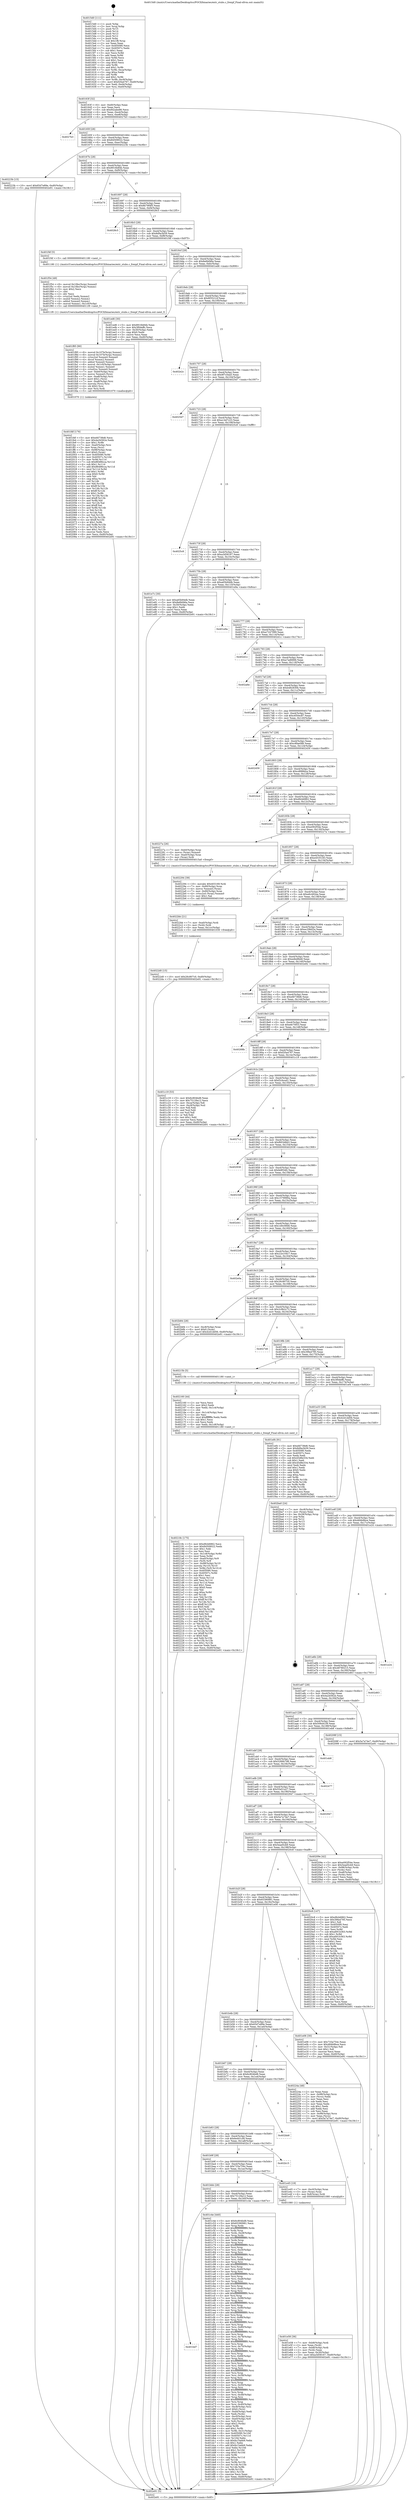 digraph "0x4015d0" {
  label = "0x4015d0 (/mnt/c/Users/mathe/Desktop/tcc/POCII/binaries/extr_stubs.c_frexpf_Final-ollvm.out::main(0))"
  labelloc = "t"
  node[shape=record]

  Entry [label="",width=0.3,height=0.3,shape=circle,fillcolor=black,style=filled]
  "0x40163f" [label="{
     0x40163f [32]\l
     | [instrs]\l
     &nbsp;&nbsp;0x40163f \<+6\>: mov -0xd0(%rbp),%eax\l
     &nbsp;&nbsp;0x401645 \<+2\>: mov %eax,%ecx\l
     &nbsp;&nbsp;0x401647 \<+6\>: sub $0x842abe86,%ecx\l
     &nbsp;&nbsp;0x40164d \<+6\>: mov %eax,-0xe4(%rbp)\l
     &nbsp;&nbsp;0x401653 \<+6\>: mov %ecx,-0xe8(%rbp)\l
     &nbsp;&nbsp;0x401659 \<+6\>: je 00000000004027b3 \<main+0x11e3\>\l
  }"]
  "0x4027b3" [label="{
     0x4027b3\l
  }", style=dashed]
  "0x40165f" [label="{
     0x40165f [28]\l
     | [instrs]\l
     &nbsp;&nbsp;0x40165f \<+5\>: jmp 0000000000401664 \<main+0x94\>\l
     &nbsp;&nbsp;0x401664 \<+6\>: mov -0xe4(%rbp),%eax\l
     &nbsp;&nbsp;0x40166a \<+5\>: sub $0x84509022,%eax\l
     &nbsp;&nbsp;0x40166f \<+6\>: mov %eax,-0xec(%rbp)\l
     &nbsp;&nbsp;0x401675 \<+6\>: je 000000000040223b \<main+0xc6b\>\l
  }"]
  Exit [label="",width=0.3,height=0.3,shape=circle,fillcolor=black,style=filled,peripheries=2]
  "0x40223b" [label="{
     0x40223b [15]\l
     | [instrs]\l
     &nbsp;&nbsp;0x40223b \<+10\>: movl $0x65d7e89e,-0xd0(%rbp)\l
     &nbsp;&nbsp;0x402245 \<+5\>: jmp 0000000000402e91 \<main+0x18c1\>\l
  }"]
  "0x40167b" [label="{
     0x40167b [28]\l
     | [instrs]\l
     &nbsp;&nbsp;0x40167b \<+5\>: jmp 0000000000401680 \<main+0xb0\>\l
     &nbsp;&nbsp;0x401680 \<+6\>: mov -0xe4(%rbp),%eax\l
     &nbsp;&nbsp;0x401686 \<+5\>: sub $0x8916b84b,%eax\l
     &nbsp;&nbsp;0x40168b \<+6\>: mov %eax,-0xf0(%rbp)\l
     &nbsp;&nbsp;0x401691 \<+6\>: je 0000000000402a7d \<main+0x14ad\>\l
  }"]
  "0x4022d0" [label="{
     0x4022d0 [15]\l
     | [instrs]\l
     &nbsp;&nbsp;0x4022d0 \<+10\>: movl $0x26c807c0,-0xd0(%rbp)\l
     &nbsp;&nbsp;0x4022da \<+5\>: jmp 0000000000402e91 \<main+0x18c1\>\l
  }"]
  "0x402a7d" [label="{
     0x402a7d\l
  }", style=dashed]
  "0x401697" [label="{
     0x401697 [28]\l
     | [instrs]\l
     &nbsp;&nbsp;0x401697 \<+5\>: jmp 000000000040169c \<main+0xcc\>\l
     &nbsp;&nbsp;0x40169c \<+6\>: mov -0xe4(%rbp),%eax\l
     &nbsp;&nbsp;0x4016a2 \<+5\>: sub $0x8b79f4f5,%eax\l
     &nbsp;&nbsp;0x4016a7 \<+6\>: mov %eax,-0xf4(%rbp)\l
     &nbsp;&nbsp;0x4016ad \<+6\>: je 00000000004028c5 \<main+0x12f5\>\l
  }"]
  "0x4022bb" [label="{
     0x4022bb [21]\l
     | [instrs]\l
     &nbsp;&nbsp;0x4022bb \<+7\>: mov -0xa0(%rbp),%rdi\l
     &nbsp;&nbsp;0x4022c2 \<+3\>: mov (%rdi),%rdi\l
     &nbsp;&nbsp;0x4022c5 \<+6\>: mov %eax,-0x1cc(%rbp)\l
     &nbsp;&nbsp;0x4022cb \<+5\>: call 0000000000401030 \<free@plt\>\l
     | [calls]\l
     &nbsp;&nbsp;0x401030 \{1\} (unknown)\l
  }"]
  "0x4028c5" [label="{
     0x4028c5\l
  }", style=dashed]
  "0x4016b3" [label="{
     0x4016b3 [28]\l
     | [instrs]\l
     &nbsp;&nbsp;0x4016b3 \<+5\>: jmp 00000000004016b8 \<main+0xe8\>\l
     &nbsp;&nbsp;0x4016b8 \<+6\>: mov -0xe4(%rbp),%eax\l
     &nbsp;&nbsp;0x4016be \<+5\>: sub $0x8d9a3b59,%eax\l
     &nbsp;&nbsp;0x4016c3 \<+6\>: mov %eax,-0xf8(%rbp)\l
     &nbsp;&nbsp;0x4016c9 \<+6\>: je 0000000000401f4f \<main+0x97f\>\l
  }"]
  "0x402294" [label="{
     0x402294 [39]\l
     | [instrs]\l
     &nbsp;&nbsp;0x402294 \<+10\>: movabs $0x403169,%rdi\l
     &nbsp;&nbsp;0x40229e \<+7\>: mov -0x90(%rbp),%rax\l
     &nbsp;&nbsp;0x4022a5 \<+4\>: movss %xmm0,(%rax)\l
     &nbsp;&nbsp;0x4022a9 \<+7\>: mov -0x90(%rbp),%rax\l
     &nbsp;&nbsp;0x4022b0 \<+4\>: cvtss2sd (%rax),%xmm0\l
     &nbsp;&nbsp;0x4022b4 \<+2\>: mov $0x1,%al\l
     &nbsp;&nbsp;0x4022b6 \<+5\>: call 0000000000401040 \<printf@plt\>\l
     | [calls]\l
     &nbsp;&nbsp;0x401040 \{1\} (unknown)\l
  }"]
  "0x401f4f" [label="{
     0x401f4f [5]\l
     | [instrs]\l
     &nbsp;&nbsp;0x401f4f \<+5\>: call 0000000000401180 \<next_i\>\l
     | [calls]\l
     &nbsp;&nbsp;0x401180 \{1\} (/mnt/c/Users/mathe/Desktop/tcc/POCII/binaries/extr_stubs.c_frexpf_Final-ollvm.out::next_i)\l
  }"]
  "0x4016cf" [label="{
     0x4016cf [28]\l
     | [instrs]\l
     &nbsp;&nbsp;0x4016cf \<+5\>: jmp 00000000004016d4 \<main+0x104\>\l
     &nbsp;&nbsp;0x4016d4 \<+6\>: mov -0xe4(%rbp),%eax\l
     &nbsp;&nbsp;0x4016da \<+5\>: sub $0x8e6bf46a,%eax\l
     &nbsp;&nbsp;0x4016df \<+6\>: mov %eax,-0xfc(%rbp)\l
     &nbsp;&nbsp;0x4016e5 \<+6\>: je 0000000000401ed6 \<main+0x906\>\l
  }"]
  "0x40218c" [label="{
     0x40218c [175]\l
     | [instrs]\l
     &nbsp;&nbsp;0x40218c \<+5\>: mov $0xd9cb6862,%ecx\l
     &nbsp;&nbsp;0x402191 \<+5\>: mov $0x84509022,%edx\l
     &nbsp;&nbsp;0x402196 \<+3\>: mov $0x1,%dil\l
     &nbsp;&nbsp;0x402199 \<+2\>: xor %esi,%esi\l
     &nbsp;&nbsp;0x40219b \<+7\>: mov -0x1c8(%rbp),%r8d\l
     &nbsp;&nbsp;0x4021a2 \<+4\>: imul %eax,%r8d\l
     &nbsp;&nbsp;0x4021a6 \<+7\>: mov -0xa0(%rbp),%r9\l
     &nbsp;&nbsp;0x4021ad \<+3\>: mov (%r9),%r9\l
     &nbsp;&nbsp;0x4021b0 \<+7\>: mov -0x98(%rbp),%r10\l
     &nbsp;&nbsp;0x4021b7 \<+3\>: movslq (%r10),%r10\l
     &nbsp;&nbsp;0x4021ba \<+4\>: mov %r8d,(%r9,%r10,4)\l
     &nbsp;&nbsp;0x4021be \<+7\>: mov 0x405090,%eax\l
     &nbsp;&nbsp;0x4021c5 \<+8\>: mov 0x40507c,%r8d\l
     &nbsp;&nbsp;0x4021cd \<+3\>: sub $0x1,%esi\l
     &nbsp;&nbsp;0x4021d0 \<+3\>: mov %eax,%r11d\l
     &nbsp;&nbsp;0x4021d3 \<+3\>: add %esi,%r11d\l
     &nbsp;&nbsp;0x4021d6 \<+4\>: imul %r11d,%eax\l
     &nbsp;&nbsp;0x4021da \<+3\>: and $0x1,%eax\l
     &nbsp;&nbsp;0x4021dd \<+3\>: cmp $0x0,%eax\l
     &nbsp;&nbsp;0x4021e0 \<+3\>: sete %bl\l
     &nbsp;&nbsp;0x4021e3 \<+4\>: cmp $0xa,%r8d\l
     &nbsp;&nbsp;0x4021e7 \<+4\>: setl %r14b\l
     &nbsp;&nbsp;0x4021eb \<+3\>: mov %bl,%r15b\l
     &nbsp;&nbsp;0x4021ee \<+4\>: xor $0xff,%r15b\l
     &nbsp;&nbsp;0x4021f2 \<+3\>: mov %r14b,%r12b\l
     &nbsp;&nbsp;0x4021f5 \<+4\>: xor $0xff,%r12b\l
     &nbsp;&nbsp;0x4021f9 \<+4\>: xor $0x0,%dil\l
     &nbsp;&nbsp;0x4021fd \<+3\>: mov %r15b,%r13b\l
     &nbsp;&nbsp;0x402200 \<+4\>: and $0x0,%r13b\l
     &nbsp;&nbsp;0x402204 \<+3\>: and %dil,%bl\l
     &nbsp;&nbsp;0x402207 \<+3\>: mov %r12b,%al\l
     &nbsp;&nbsp;0x40220a \<+2\>: and $0x0,%al\l
     &nbsp;&nbsp;0x40220c \<+3\>: and %dil,%r14b\l
     &nbsp;&nbsp;0x40220f \<+3\>: or %bl,%r13b\l
     &nbsp;&nbsp;0x402212 \<+3\>: or %r14b,%al\l
     &nbsp;&nbsp;0x402215 \<+3\>: xor %al,%r13b\l
     &nbsp;&nbsp;0x402218 \<+3\>: or %r12b,%r15b\l
     &nbsp;&nbsp;0x40221b \<+4\>: xor $0xff,%r15b\l
     &nbsp;&nbsp;0x40221f \<+4\>: or $0x0,%dil\l
     &nbsp;&nbsp;0x402223 \<+3\>: and %dil,%r15b\l
     &nbsp;&nbsp;0x402226 \<+3\>: or %r15b,%r13b\l
     &nbsp;&nbsp;0x402229 \<+4\>: test $0x1,%r13b\l
     &nbsp;&nbsp;0x40222d \<+3\>: cmovne %edx,%ecx\l
     &nbsp;&nbsp;0x402230 \<+6\>: mov %ecx,-0xd0(%rbp)\l
     &nbsp;&nbsp;0x402236 \<+5\>: jmp 0000000000402e91 \<main+0x18c1\>\l
  }"]
  "0x401ed6" [label="{
     0x401ed6 [30]\l
     | [instrs]\l
     &nbsp;&nbsp;0x401ed6 \<+5\>: mov $0x8916b84b,%eax\l
     &nbsp;&nbsp;0x401edb \<+5\>: mov $0x3f0deffc,%ecx\l
     &nbsp;&nbsp;0x401ee0 \<+3\>: mov -0x30(%rbp),%edx\l
     &nbsp;&nbsp;0x401ee3 \<+3\>: cmp $0x0,%edx\l
     &nbsp;&nbsp;0x401ee6 \<+3\>: cmove %ecx,%eax\l
     &nbsp;&nbsp;0x401ee9 \<+6\>: mov %eax,-0xd0(%rbp)\l
     &nbsp;&nbsp;0x401eef \<+5\>: jmp 0000000000402e91 \<main+0x18c1\>\l
  }"]
  "0x4016eb" [label="{
     0x4016eb [28]\l
     | [instrs]\l
     &nbsp;&nbsp;0x4016eb \<+5\>: jmp 00000000004016f0 \<main+0x120\>\l
     &nbsp;&nbsp;0x4016f0 \<+6\>: mov -0xe4(%rbp),%eax\l
     &nbsp;&nbsp;0x4016f6 \<+5\>: sub $0x8f3521cf,%eax\l
     &nbsp;&nbsp;0x4016fb \<+6\>: mov %eax,-0x100(%rbp)\l
     &nbsp;&nbsp;0x401701 \<+6\>: je 0000000000402e2c \<main+0x185c\>\l
  }"]
  "0x402160" [label="{
     0x402160 [44]\l
     | [instrs]\l
     &nbsp;&nbsp;0x402160 \<+2\>: xor %ecx,%ecx\l
     &nbsp;&nbsp;0x402162 \<+5\>: mov $0x2,%edx\l
     &nbsp;&nbsp;0x402167 \<+6\>: mov %edx,-0x1c4(%rbp)\l
     &nbsp;&nbsp;0x40216d \<+1\>: cltd\l
     &nbsp;&nbsp;0x40216e \<+6\>: mov -0x1c4(%rbp),%esi\l
     &nbsp;&nbsp;0x402174 \<+2\>: idiv %esi\l
     &nbsp;&nbsp;0x402176 \<+6\>: imul $0xfffffffe,%edx,%edx\l
     &nbsp;&nbsp;0x40217c \<+3\>: sub $0x1,%ecx\l
     &nbsp;&nbsp;0x40217f \<+2\>: sub %ecx,%edx\l
     &nbsp;&nbsp;0x402181 \<+6\>: mov %edx,-0x1c8(%rbp)\l
     &nbsp;&nbsp;0x402187 \<+5\>: call 0000000000401180 \<next_i\>\l
     | [calls]\l
     &nbsp;&nbsp;0x401180 \{1\} (/mnt/c/Users/mathe/Desktop/tcc/POCII/binaries/extr_stubs.c_frexpf_Final-ollvm.out::next_i)\l
  }"]
  "0x402e2c" [label="{
     0x402e2c\l
  }", style=dashed]
  "0x401707" [label="{
     0x401707 [28]\l
     | [instrs]\l
     &nbsp;&nbsp;0x401707 \<+5\>: jmp 000000000040170c \<main+0x13c\>\l
     &nbsp;&nbsp;0x40170c \<+6\>: mov -0xe4(%rbp),%eax\l
     &nbsp;&nbsp;0x401712 \<+5\>: sub $0x9f7c5ea5,%eax\l
     &nbsp;&nbsp;0x401717 \<+6\>: mov %eax,-0x104(%rbp)\l
     &nbsp;&nbsp;0x40171d \<+6\>: je 00000000004025d7 \<main+0x1007\>\l
  }"]
  "0x401fdf" [label="{
     0x401fdf [176]\l
     | [instrs]\l
     &nbsp;&nbsp;0x401fdf \<+5\>: mov $0xefd738d6,%ecx\l
     &nbsp;&nbsp;0x401fe4 \<+5\>: mov $0x4a2b562e,%edx\l
     &nbsp;&nbsp;0x401fe9 \<+3\>: mov $0x1,%r8b\l
     &nbsp;&nbsp;0x401fec \<+7\>: mov -0xa0(%rbp),%rsi\l
     &nbsp;&nbsp;0x401ff3 \<+3\>: mov %rax,(%rsi)\l
     &nbsp;&nbsp;0x401ff6 \<+7\>: mov -0x98(%rbp),%rax\l
     &nbsp;&nbsp;0x401ffd \<+6\>: movl $0x0,(%rax)\l
     &nbsp;&nbsp;0x402003 \<+8\>: mov 0x405090,%r9d\l
     &nbsp;&nbsp;0x40200b \<+8\>: mov 0x40507c,%r10d\l
     &nbsp;&nbsp;0x402013 \<+3\>: mov %r9d,%r11d\l
     &nbsp;&nbsp;0x402016 \<+7\>: sub $0x86486cca,%r11d\l
     &nbsp;&nbsp;0x40201d \<+4\>: sub $0x1,%r11d\l
     &nbsp;&nbsp;0x402021 \<+7\>: add $0x86486cca,%r11d\l
     &nbsp;&nbsp;0x402028 \<+4\>: imul %r11d,%r9d\l
     &nbsp;&nbsp;0x40202c \<+4\>: and $0x1,%r9d\l
     &nbsp;&nbsp;0x402030 \<+4\>: cmp $0x0,%r9d\l
     &nbsp;&nbsp;0x402034 \<+3\>: sete %bl\l
     &nbsp;&nbsp;0x402037 \<+4\>: cmp $0xa,%r10d\l
     &nbsp;&nbsp;0x40203b \<+4\>: setl %r14b\l
     &nbsp;&nbsp;0x40203f \<+3\>: mov %bl,%r15b\l
     &nbsp;&nbsp;0x402042 \<+4\>: xor $0xff,%r15b\l
     &nbsp;&nbsp;0x402046 \<+3\>: mov %r14b,%r12b\l
     &nbsp;&nbsp;0x402049 \<+4\>: xor $0xff,%r12b\l
     &nbsp;&nbsp;0x40204d \<+4\>: xor $0x1,%r8b\l
     &nbsp;&nbsp;0x402051 \<+3\>: mov %r15b,%r13b\l
     &nbsp;&nbsp;0x402054 \<+4\>: and $0xff,%r13b\l
     &nbsp;&nbsp;0x402058 \<+3\>: and %r8b,%bl\l
     &nbsp;&nbsp;0x40205b \<+3\>: mov %r12b,%al\l
     &nbsp;&nbsp;0x40205e \<+2\>: and $0xff,%al\l
     &nbsp;&nbsp;0x402060 \<+3\>: and %r8b,%r14b\l
     &nbsp;&nbsp;0x402063 \<+3\>: or %bl,%r13b\l
     &nbsp;&nbsp;0x402066 \<+3\>: or %r14b,%al\l
     &nbsp;&nbsp;0x402069 \<+3\>: xor %al,%r13b\l
     &nbsp;&nbsp;0x40206c \<+3\>: or %r12b,%r15b\l
     &nbsp;&nbsp;0x40206f \<+4\>: xor $0xff,%r15b\l
     &nbsp;&nbsp;0x402073 \<+4\>: or $0x1,%r8b\l
     &nbsp;&nbsp;0x402077 \<+3\>: and %r8b,%r15b\l
     &nbsp;&nbsp;0x40207a \<+3\>: or %r15b,%r13b\l
     &nbsp;&nbsp;0x40207d \<+4\>: test $0x1,%r13b\l
     &nbsp;&nbsp;0x402081 \<+3\>: cmovne %edx,%ecx\l
     &nbsp;&nbsp;0x402084 \<+6\>: mov %ecx,-0xd0(%rbp)\l
     &nbsp;&nbsp;0x40208a \<+5\>: jmp 0000000000402e91 \<main+0x18c1\>\l
  }"]
  "0x4025d7" [label="{
     0x4025d7\l
  }", style=dashed]
  "0x401723" [label="{
     0x401723 [28]\l
     | [instrs]\l
     &nbsp;&nbsp;0x401723 \<+5\>: jmp 0000000000401728 \<main+0x158\>\l
     &nbsp;&nbsp;0x401728 \<+6\>: mov -0xe4(%rbp),%eax\l
     &nbsp;&nbsp;0x40172e \<+5\>: sub $0xa14d7c23,%eax\l
     &nbsp;&nbsp;0x401733 \<+6\>: mov %eax,-0x108(%rbp)\l
     &nbsp;&nbsp;0x401739 \<+6\>: je 00000000004025c8 \<main+0xff8\>\l
  }"]
  "0x401f85" [label="{
     0x401f85 [90]\l
     | [instrs]\l
     &nbsp;&nbsp;0x401f85 \<+8\>: movsd 0x107b(%rip),%xmm1\l
     &nbsp;&nbsp;0x401f8d \<+8\>: movsd 0x107b(%rip),%xmm2\l
     &nbsp;&nbsp;0x401f95 \<+4\>: cvtss2sd %xmm0,%xmm0\l
     &nbsp;&nbsp;0x401f99 \<+4\>: divsd %xmm2,%xmm0\l
     &nbsp;&nbsp;0x401f9d \<+4\>: addsd %xmm0,%xmm1\l
     &nbsp;&nbsp;0x401fa1 \<+8\>: movsd -0x1c0(%rbp),%xmm0\l
     &nbsp;&nbsp;0x401fa9 \<+4\>: mulsd %xmm1,%xmm0\l
     &nbsp;&nbsp;0x401fad \<+4\>: cvtsd2ss %xmm0,%xmm0\l
     &nbsp;&nbsp;0x401fb1 \<+7\>: mov -0xb0(%rbp),%rsi\l
     &nbsp;&nbsp;0x401fb8 \<+4\>: movss %xmm0,(%rsi)\l
     &nbsp;&nbsp;0x401fbc \<+7\>: mov -0xa8(%rbp),%rsi\l
     &nbsp;&nbsp;0x401fc3 \<+6\>: movl $0x1,(%rsi)\l
     &nbsp;&nbsp;0x401fc9 \<+7\>: mov -0xa8(%rbp),%rsi\l
     &nbsp;&nbsp;0x401fd0 \<+3\>: movslq (%rsi),%rsi\l
     &nbsp;&nbsp;0x401fd3 \<+4\>: shl $0x2,%rsi\l
     &nbsp;&nbsp;0x401fd7 \<+3\>: mov %rsi,%rdi\l
     &nbsp;&nbsp;0x401fda \<+5\>: call 0000000000401070 \<malloc@plt\>\l
     | [calls]\l
     &nbsp;&nbsp;0x401070 \{1\} (unknown)\l
  }"]
  "0x4025c8" [label="{
     0x4025c8\l
  }", style=dashed]
  "0x40173f" [label="{
     0x40173f [28]\l
     | [instrs]\l
     &nbsp;&nbsp;0x40173f \<+5\>: jmp 0000000000401744 \<main+0x174\>\l
     &nbsp;&nbsp;0x401744 \<+6\>: mov -0xe4(%rbp),%eax\l
     &nbsp;&nbsp;0x40174a \<+5\>: sub $0xa3d58167,%eax\l
     &nbsp;&nbsp;0x40174f \<+6\>: mov %eax,-0x10c(%rbp)\l
     &nbsp;&nbsp;0x401755 \<+6\>: je 0000000000401e7c \<main+0x8ac\>\l
  }"]
  "0x401f54" [label="{
     0x401f54 [49]\l
     | [instrs]\l
     &nbsp;&nbsp;0x401f54 \<+8\>: movsd 0x10bc(%rip),%xmm0\l
     &nbsp;&nbsp;0x401f5c \<+8\>: movsd 0x10bc(%rip),%xmm1\l
     &nbsp;&nbsp;0x401f64 \<+5\>: mov $0x2,%ecx\l
     &nbsp;&nbsp;0x401f69 \<+1\>: cltd\l
     &nbsp;&nbsp;0x401f6a \<+2\>: idiv %ecx\l
     &nbsp;&nbsp;0x401f6c \<+4\>: cvtsi2sd %edx,%xmm2\l
     &nbsp;&nbsp;0x401f70 \<+4\>: mulsd %xmm2,%xmm1\l
     &nbsp;&nbsp;0x401f74 \<+4\>: addsd %xmm0,%xmm1\l
     &nbsp;&nbsp;0x401f78 \<+8\>: movsd %xmm1,-0x1c0(%rbp)\l
     &nbsp;&nbsp;0x401f80 \<+5\>: call 00000000004011f0 \<next_f\>\l
     | [calls]\l
     &nbsp;&nbsp;0x4011f0 \{1\} (/mnt/c/Users/mathe/Desktop/tcc/POCII/binaries/extr_stubs.c_frexpf_Final-ollvm.out::next_f)\l
  }"]
  "0x401e7c" [label="{
     0x401e7c [30]\l
     | [instrs]\l
     &nbsp;&nbsp;0x401e7c \<+5\>: mov $0xa65b94db,%eax\l
     &nbsp;&nbsp;0x401e81 \<+5\>: mov $0x8e6bf46a,%ecx\l
     &nbsp;&nbsp;0x401e86 \<+3\>: mov -0x30(%rbp),%edx\l
     &nbsp;&nbsp;0x401e89 \<+3\>: cmp $0x1,%edx\l
     &nbsp;&nbsp;0x401e8c \<+3\>: cmovl %ecx,%eax\l
     &nbsp;&nbsp;0x401e8f \<+6\>: mov %eax,-0xd0(%rbp)\l
     &nbsp;&nbsp;0x401e95 \<+5\>: jmp 0000000000402e91 \<main+0x18c1\>\l
  }"]
  "0x40175b" [label="{
     0x40175b [28]\l
     | [instrs]\l
     &nbsp;&nbsp;0x40175b \<+5\>: jmp 0000000000401760 \<main+0x190\>\l
     &nbsp;&nbsp;0x401760 \<+6\>: mov -0xe4(%rbp),%eax\l
     &nbsp;&nbsp;0x401766 \<+5\>: sub $0xa65b94db,%eax\l
     &nbsp;&nbsp;0x40176b \<+6\>: mov %eax,-0x110(%rbp)\l
     &nbsp;&nbsp;0x401771 \<+6\>: je 0000000000401e9a \<main+0x8ca\>\l
  }"]
  "0x401e58" [label="{
     0x401e58 [36]\l
     | [instrs]\l
     &nbsp;&nbsp;0x401e58 \<+7\>: mov -0xb8(%rbp),%rdi\l
     &nbsp;&nbsp;0x401e5f \<+2\>: mov %eax,(%rdi)\l
     &nbsp;&nbsp;0x401e61 \<+7\>: mov -0xb8(%rbp),%rdi\l
     &nbsp;&nbsp;0x401e68 \<+2\>: mov (%rdi),%eax\l
     &nbsp;&nbsp;0x401e6a \<+3\>: mov %eax,-0x30(%rbp)\l
     &nbsp;&nbsp;0x401e6d \<+10\>: movl $0xa3d58167,-0xd0(%rbp)\l
     &nbsp;&nbsp;0x401e77 \<+5\>: jmp 0000000000402e91 \<main+0x18c1\>\l
  }"]
  "0x401e9a" [label="{
     0x401e9a\l
  }", style=dashed]
  "0x401777" [label="{
     0x401777 [28]\l
     | [instrs]\l
     &nbsp;&nbsp;0x401777 \<+5\>: jmp 000000000040177c \<main+0x1ac\>\l
     &nbsp;&nbsp;0x40177c \<+6\>: mov -0xe4(%rbp),%eax\l
     &nbsp;&nbsp;0x401782 \<+5\>: sub $0xa7247089,%eax\l
     &nbsp;&nbsp;0x401787 \<+6\>: mov %eax,-0x114(%rbp)\l
     &nbsp;&nbsp;0x40178d \<+6\>: je 0000000000402d1c \<main+0x174c\>\l
  }"]
  "0x401bd7" [label="{
     0x401bd7\l
  }", style=dashed]
  "0x402d1c" [label="{
     0x402d1c\l
  }", style=dashed]
  "0x401793" [label="{
     0x401793 [28]\l
     | [instrs]\l
     &nbsp;&nbsp;0x401793 \<+5\>: jmp 0000000000401798 \<main+0x1c8\>\l
     &nbsp;&nbsp;0x401798 \<+6\>: mov -0xe4(%rbp),%eax\l
     &nbsp;&nbsp;0x40179e \<+5\>: sub $0xa7ad6666,%eax\l
     &nbsp;&nbsp;0x4017a3 \<+6\>: mov %eax,-0x118(%rbp)\l
     &nbsp;&nbsp;0x4017a9 \<+6\>: je 0000000000402a6e \<main+0x149e\>\l
  }"]
  "0x401c4e" [label="{
     0x401c4e [440]\l
     | [instrs]\l
     &nbsp;&nbsp;0x401c4e \<+5\>: mov $0x6c804bd8,%eax\l
     &nbsp;&nbsp;0x401c53 \<+5\>: mov $0x65390981,%ecx\l
     &nbsp;&nbsp;0x401c58 \<+3\>: mov %rsp,%rdx\l
     &nbsp;&nbsp;0x401c5b \<+4\>: add $0xfffffffffffffff0,%rdx\l
     &nbsp;&nbsp;0x401c5f \<+3\>: mov %rdx,%rsp\l
     &nbsp;&nbsp;0x401c62 \<+7\>: mov %rdx,-0xc8(%rbp)\l
     &nbsp;&nbsp;0x401c69 \<+3\>: mov %rsp,%rdx\l
     &nbsp;&nbsp;0x401c6c \<+4\>: add $0xfffffffffffffff0,%rdx\l
     &nbsp;&nbsp;0x401c70 \<+3\>: mov %rdx,%rsp\l
     &nbsp;&nbsp;0x401c73 \<+3\>: mov %rsp,%rsi\l
     &nbsp;&nbsp;0x401c76 \<+4\>: add $0xfffffffffffffff0,%rsi\l
     &nbsp;&nbsp;0x401c7a \<+3\>: mov %rsi,%rsp\l
     &nbsp;&nbsp;0x401c7d \<+7\>: mov %rsi,-0xc0(%rbp)\l
     &nbsp;&nbsp;0x401c84 \<+3\>: mov %rsp,%rsi\l
     &nbsp;&nbsp;0x401c87 \<+4\>: add $0xfffffffffffffff0,%rsi\l
     &nbsp;&nbsp;0x401c8b \<+3\>: mov %rsi,%rsp\l
     &nbsp;&nbsp;0x401c8e \<+7\>: mov %rsi,-0xb8(%rbp)\l
     &nbsp;&nbsp;0x401c95 \<+3\>: mov %rsp,%rsi\l
     &nbsp;&nbsp;0x401c98 \<+4\>: add $0xfffffffffffffff0,%rsi\l
     &nbsp;&nbsp;0x401c9c \<+3\>: mov %rsi,%rsp\l
     &nbsp;&nbsp;0x401c9f \<+7\>: mov %rsi,-0xb0(%rbp)\l
     &nbsp;&nbsp;0x401ca6 \<+3\>: mov %rsp,%rsi\l
     &nbsp;&nbsp;0x401ca9 \<+4\>: add $0xfffffffffffffff0,%rsi\l
     &nbsp;&nbsp;0x401cad \<+3\>: mov %rsi,%rsp\l
     &nbsp;&nbsp;0x401cb0 \<+7\>: mov %rsi,-0xa8(%rbp)\l
     &nbsp;&nbsp;0x401cb7 \<+3\>: mov %rsp,%rsi\l
     &nbsp;&nbsp;0x401cba \<+4\>: add $0xfffffffffffffff0,%rsi\l
     &nbsp;&nbsp;0x401cbe \<+3\>: mov %rsi,%rsp\l
     &nbsp;&nbsp;0x401cc1 \<+7\>: mov %rsi,-0xa0(%rbp)\l
     &nbsp;&nbsp;0x401cc8 \<+3\>: mov %rsp,%rsi\l
     &nbsp;&nbsp;0x401ccb \<+4\>: add $0xfffffffffffffff0,%rsi\l
     &nbsp;&nbsp;0x401ccf \<+3\>: mov %rsi,%rsp\l
     &nbsp;&nbsp;0x401cd2 \<+7\>: mov %rsi,-0x98(%rbp)\l
     &nbsp;&nbsp;0x401cd9 \<+3\>: mov %rsp,%rsi\l
     &nbsp;&nbsp;0x401cdc \<+4\>: add $0xfffffffffffffff0,%rsi\l
     &nbsp;&nbsp;0x401ce0 \<+3\>: mov %rsi,%rsp\l
     &nbsp;&nbsp;0x401ce3 \<+7\>: mov %rsi,-0x90(%rbp)\l
     &nbsp;&nbsp;0x401cea \<+3\>: mov %rsp,%rsi\l
     &nbsp;&nbsp;0x401ced \<+4\>: add $0xfffffffffffffff0,%rsi\l
     &nbsp;&nbsp;0x401cf1 \<+3\>: mov %rsi,%rsp\l
     &nbsp;&nbsp;0x401cf4 \<+7\>: mov %rsi,-0x88(%rbp)\l
     &nbsp;&nbsp;0x401cfb \<+3\>: mov %rsp,%rsi\l
     &nbsp;&nbsp;0x401cfe \<+4\>: add $0xfffffffffffffff0,%rsi\l
     &nbsp;&nbsp;0x401d02 \<+3\>: mov %rsi,%rsp\l
     &nbsp;&nbsp;0x401d05 \<+4\>: mov %rsi,-0x80(%rbp)\l
     &nbsp;&nbsp;0x401d09 \<+3\>: mov %rsp,%rsi\l
     &nbsp;&nbsp;0x401d0c \<+4\>: add $0xfffffffffffffff0,%rsi\l
     &nbsp;&nbsp;0x401d10 \<+3\>: mov %rsi,%rsp\l
     &nbsp;&nbsp;0x401d13 \<+4\>: mov %rsi,-0x78(%rbp)\l
     &nbsp;&nbsp;0x401d17 \<+3\>: mov %rsp,%rsi\l
     &nbsp;&nbsp;0x401d1a \<+4\>: add $0xfffffffffffffff0,%rsi\l
     &nbsp;&nbsp;0x401d1e \<+3\>: mov %rsi,%rsp\l
     &nbsp;&nbsp;0x401d21 \<+4\>: mov %rsi,-0x70(%rbp)\l
     &nbsp;&nbsp;0x401d25 \<+3\>: mov %rsp,%rsi\l
     &nbsp;&nbsp;0x401d28 \<+4\>: add $0xfffffffffffffff0,%rsi\l
     &nbsp;&nbsp;0x401d2c \<+3\>: mov %rsi,%rsp\l
     &nbsp;&nbsp;0x401d2f \<+4\>: mov %rsi,-0x68(%rbp)\l
     &nbsp;&nbsp;0x401d33 \<+3\>: mov %rsp,%rsi\l
     &nbsp;&nbsp;0x401d36 \<+4\>: add $0xfffffffffffffff0,%rsi\l
     &nbsp;&nbsp;0x401d3a \<+3\>: mov %rsi,%rsp\l
     &nbsp;&nbsp;0x401d3d \<+4\>: mov %rsi,-0x60(%rbp)\l
     &nbsp;&nbsp;0x401d41 \<+3\>: mov %rsp,%rsi\l
     &nbsp;&nbsp;0x401d44 \<+4\>: add $0xfffffffffffffff0,%rsi\l
     &nbsp;&nbsp;0x401d48 \<+3\>: mov %rsi,%rsp\l
     &nbsp;&nbsp;0x401d4b \<+4\>: mov %rsi,-0x58(%rbp)\l
     &nbsp;&nbsp;0x401d4f \<+3\>: mov %rsp,%rsi\l
     &nbsp;&nbsp;0x401d52 \<+4\>: add $0xfffffffffffffff0,%rsi\l
     &nbsp;&nbsp;0x401d56 \<+3\>: mov %rsi,%rsp\l
     &nbsp;&nbsp;0x401d59 \<+4\>: mov %rsi,-0x50(%rbp)\l
     &nbsp;&nbsp;0x401d5d \<+3\>: mov %rsp,%rsi\l
     &nbsp;&nbsp;0x401d60 \<+4\>: add $0xfffffffffffffff0,%rsi\l
     &nbsp;&nbsp;0x401d64 \<+3\>: mov %rsi,%rsp\l
     &nbsp;&nbsp;0x401d67 \<+4\>: mov %rsi,-0x48(%rbp)\l
     &nbsp;&nbsp;0x401d6b \<+3\>: mov %rsp,%rsi\l
     &nbsp;&nbsp;0x401d6e \<+4\>: add $0xfffffffffffffff0,%rsi\l
     &nbsp;&nbsp;0x401d72 \<+3\>: mov %rsi,%rsp\l
     &nbsp;&nbsp;0x401d75 \<+4\>: mov %rsi,-0x40(%rbp)\l
     &nbsp;&nbsp;0x401d79 \<+7\>: mov -0xc8(%rbp),%rsi\l
     &nbsp;&nbsp;0x401d80 \<+6\>: movl $0x0,(%rsi)\l
     &nbsp;&nbsp;0x401d86 \<+6\>: mov -0xd4(%rbp),%edi\l
     &nbsp;&nbsp;0x401d8c \<+2\>: mov %edi,(%rdx)\l
     &nbsp;&nbsp;0x401d8e \<+7\>: mov -0xc0(%rbp),%rsi\l
     &nbsp;&nbsp;0x401d95 \<+7\>: mov -0xe0(%rbp),%r8\l
     &nbsp;&nbsp;0x401d9c \<+3\>: mov %r8,(%rsi)\l
     &nbsp;&nbsp;0x401d9f \<+3\>: cmpl $0x2,(%rdx)\l
     &nbsp;&nbsp;0x401da2 \<+4\>: setne %r9b\l
     &nbsp;&nbsp;0x401da6 \<+4\>: and $0x1,%r9b\l
     &nbsp;&nbsp;0x401daa \<+4\>: mov %r9b,-0x31(%rbp)\l
     &nbsp;&nbsp;0x401dae \<+8\>: mov 0x405090,%r10d\l
     &nbsp;&nbsp;0x401db6 \<+8\>: mov 0x40507c,%r11d\l
     &nbsp;&nbsp;0x401dbe \<+3\>: mov %r10d,%ebx\l
     &nbsp;&nbsp;0x401dc1 \<+6\>: sub $0xfa15abb9,%ebx\l
     &nbsp;&nbsp;0x401dc7 \<+3\>: sub $0x1,%ebx\l
     &nbsp;&nbsp;0x401dca \<+6\>: add $0xfa15abb9,%ebx\l
     &nbsp;&nbsp;0x401dd0 \<+4\>: imul %ebx,%r10d\l
     &nbsp;&nbsp;0x401dd4 \<+4\>: and $0x1,%r10d\l
     &nbsp;&nbsp;0x401dd8 \<+4\>: cmp $0x0,%r10d\l
     &nbsp;&nbsp;0x401ddc \<+4\>: sete %r9b\l
     &nbsp;&nbsp;0x401de0 \<+4\>: cmp $0xa,%r11d\l
     &nbsp;&nbsp;0x401de4 \<+4\>: setl %r14b\l
     &nbsp;&nbsp;0x401de8 \<+3\>: mov %r9b,%r15b\l
     &nbsp;&nbsp;0x401deb \<+3\>: and %r14b,%r15b\l
     &nbsp;&nbsp;0x401dee \<+3\>: xor %r14b,%r9b\l
     &nbsp;&nbsp;0x401df1 \<+3\>: or %r9b,%r15b\l
     &nbsp;&nbsp;0x401df4 \<+4\>: test $0x1,%r15b\l
     &nbsp;&nbsp;0x401df8 \<+3\>: cmovne %ecx,%eax\l
     &nbsp;&nbsp;0x401dfb \<+6\>: mov %eax,-0xd0(%rbp)\l
     &nbsp;&nbsp;0x401e01 \<+5\>: jmp 0000000000402e91 \<main+0x18c1\>\l
  }"]
  "0x402a6e" [label="{
     0x402a6e\l
  }", style=dashed]
  "0x4017af" [label="{
     0x4017af [28]\l
     | [instrs]\l
     &nbsp;&nbsp;0x4017af \<+5\>: jmp 00000000004017b4 \<main+0x1e4\>\l
     &nbsp;&nbsp;0x4017b4 \<+6\>: mov -0xe4(%rbp),%eax\l
     &nbsp;&nbsp;0x4017ba \<+5\>: sub $0xb482830b,%eax\l
     &nbsp;&nbsp;0x4017bf \<+6\>: mov %eax,-0x11c(%rbp)\l
     &nbsp;&nbsp;0x4017c5 \<+6\>: je 0000000000402a8c \<main+0x14bc\>\l
  }"]
  "0x401bbb" [label="{
     0x401bbb [28]\l
     | [instrs]\l
     &nbsp;&nbsp;0x401bbb \<+5\>: jmp 0000000000401bc0 \<main+0x5f0\>\l
     &nbsp;&nbsp;0x401bc0 \<+6\>: mov -0xe4(%rbp),%eax\l
     &nbsp;&nbsp;0x401bc6 \<+5\>: sub $0x75129a12,%eax\l
     &nbsp;&nbsp;0x401bcb \<+6\>: mov %eax,-0x1b0(%rbp)\l
     &nbsp;&nbsp;0x401bd1 \<+6\>: je 0000000000401c4e \<main+0x67e\>\l
  }"]
  "0x402a8c" [label="{
     0x402a8c\l
  }", style=dashed]
  "0x4017cb" [label="{
     0x4017cb [28]\l
     | [instrs]\l
     &nbsp;&nbsp;0x4017cb \<+5\>: jmp 00000000004017d0 \<main+0x200\>\l
     &nbsp;&nbsp;0x4017d0 \<+6\>: mov -0xe4(%rbp),%eax\l
     &nbsp;&nbsp;0x4017d6 \<+5\>: sub $0xc650ec87,%eax\l
     &nbsp;&nbsp;0x4017db \<+6\>: mov %eax,-0x120(%rbp)\l
     &nbsp;&nbsp;0x4017e1 \<+6\>: je 0000000000402389 \<main+0xdb9\>\l
  }"]
  "0x401e45" [label="{
     0x401e45 [19]\l
     | [instrs]\l
     &nbsp;&nbsp;0x401e45 \<+7\>: mov -0xc0(%rbp),%rax\l
     &nbsp;&nbsp;0x401e4c \<+3\>: mov (%rax),%rax\l
     &nbsp;&nbsp;0x401e4f \<+4\>: mov 0x8(%rax),%rdi\l
     &nbsp;&nbsp;0x401e53 \<+5\>: call 0000000000401080 \<atoi@plt\>\l
     | [calls]\l
     &nbsp;&nbsp;0x401080 \{1\} (unknown)\l
  }"]
  "0x402389" [label="{
     0x402389\l
  }", style=dashed]
  "0x4017e7" [label="{
     0x4017e7 [28]\l
     | [instrs]\l
     &nbsp;&nbsp;0x4017e7 \<+5\>: jmp 00000000004017ec \<main+0x21c\>\l
     &nbsp;&nbsp;0x4017ec \<+6\>: mov -0xe4(%rbp),%eax\l
     &nbsp;&nbsp;0x4017f2 \<+5\>: sub $0xc8fae086,%eax\l
     &nbsp;&nbsp;0x4017f7 \<+6\>: mov %eax,-0x124(%rbp)\l
     &nbsp;&nbsp;0x4017fd \<+6\>: je 0000000000402459 \<main+0xe89\>\l
  }"]
  "0x401b9f" [label="{
     0x401b9f [28]\l
     | [instrs]\l
     &nbsp;&nbsp;0x401b9f \<+5\>: jmp 0000000000401ba4 \<main+0x5d4\>\l
     &nbsp;&nbsp;0x401ba4 \<+6\>: mov -0xe4(%rbp),%eax\l
     &nbsp;&nbsp;0x401baa \<+5\>: sub $0x733a754c,%eax\l
     &nbsp;&nbsp;0x401baf \<+6\>: mov %eax,-0x1ac(%rbp)\l
     &nbsp;&nbsp;0x401bb5 \<+6\>: je 0000000000401e45 \<main+0x875\>\l
  }"]
  "0x402459" [label="{
     0x402459\l
  }", style=dashed]
  "0x401803" [label="{
     0x401803 [28]\l
     | [instrs]\l
     &nbsp;&nbsp;0x401803 \<+5\>: jmp 0000000000401808 \<main+0x238\>\l
     &nbsp;&nbsp;0x401808 \<+6\>: mov -0xe4(%rbp),%eax\l
     &nbsp;&nbsp;0x40180e \<+5\>: sub $0xcd688dca,%eax\l
     &nbsp;&nbsp;0x401813 \<+6\>: mov %eax,-0x128(%rbp)\l
     &nbsp;&nbsp;0x401819 \<+6\>: je 00000000004024cd \<main+0xefd\>\l
  }"]
  "0x402b15" [label="{
     0x402b15\l
  }", style=dashed]
  "0x4024cd" [label="{
     0x4024cd\l
  }", style=dashed]
  "0x40181f" [label="{
     0x40181f [28]\l
     | [instrs]\l
     &nbsp;&nbsp;0x40181f \<+5\>: jmp 0000000000401824 \<main+0x254\>\l
     &nbsp;&nbsp;0x401824 \<+6\>: mov -0xe4(%rbp),%eax\l
     &nbsp;&nbsp;0x40182a \<+5\>: sub $0xd9cb6862,%eax\l
     &nbsp;&nbsp;0x40182f \<+6\>: mov %eax,-0x12c(%rbp)\l
     &nbsp;&nbsp;0x401835 \<+6\>: je 0000000000402cb3 \<main+0x16e3\>\l
  }"]
  "0x401b83" [label="{
     0x401b83 [28]\l
     | [instrs]\l
     &nbsp;&nbsp;0x401b83 \<+5\>: jmp 0000000000401b88 \<main+0x5b8\>\l
     &nbsp;&nbsp;0x401b88 \<+6\>: mov -0xe4(%rbp),%eax\l
     &nbsp;&nbsp;0x401b8e \<+5\>: sub $0x6e401cfd,%eax\l
     &nbsp;&nbsp;0x401b93 \<+6\>: mov %eax,-0x1a8(%rbp)\l
     &nbsp;&nbsp;0x401b99 \<+6\>: je 0000000000402b15 \<main+0x1545\>\l
  }"]
  "0x402cb3" [label="{
     0x402cb3\l
  }", style=dashed]
  "0x40183b" [label="{
     0x40183b [28]\l
     | [instrs]\l
     &nbsp;&nbsp;0x40183b \<+5\>: jmp 0000000000401840 \<main+0x270\>\l
     &nbsp;&nbsp;0x401840 \<+6\>: mov -0xe4(%rbp),%eax\l
     &nbsp;&nbsp;0x401846 \<+5\>: sub $0xe092f54e,%eax\l
     &nbsp;&nbsp;0x40184b \<+6\>: mov %eax,-0x130(%rbp)\l
     &nbsp;&nbsp;0x401851 \<+6\>: je 000000000040227a \<main+0xcaa\>\l
  }"]
  "0x402bb8" [label="{
     0x402bb8\l
  }", style=dashed]
  "0x40227a" [label="{
     0x40227a [26]\l
     | [instrs]\l
     &nbsp;&nbsp;0x40227a \<+7\>: mov -0xb0(%rbp),%rax\l
     &nbsp;&nbsp;0x402281 \<+4\>: movss (%rax),%xmm0\l
     &nbsp;&nbsp;0x402285 \<+7\>: mov -0xa0(%rbp),%rax\l
     &nbsp;&nbsp;0x40228c \<+3\>: mov (%rax),%rdi\l
     &nbsp;&nbsp;0x40228f \<+5\>: call 00000000004015a0 \<frexpf\>\l
     | [calls]\l
     &nbsp;&nbsp;0x4015a0 \{1\} (/mnt/c/Users/mathe/Desktop/tcc/POCII/binaries/extr_stubs.c_frexpf_Final-ollvm.out::frexpf)\l
  }"]
  "0x401857" [label="{
     0x401857 [28]\l
     | [instrs]\l
     &nbsp;&nbsp;0x401857 \<+5\>: jmp 000000000040185c \<main+0x28c\>\l
     &nbsp;&nbsp;0x40185c \<+6\>: mov -0xe4(%rbp),%eax\l
     &nbsp;&nbsp;0x401862 \<+5\>: sub $0xe4535183,%eax\l
     &nbsp;&nbsp;0x401867 \<+6\>: mov %eax,-0x134(%rbp)\l
     &nbsp;&nbsp;0x40186d \<+6\>: je 000000000040283c \<main+0x126c\>\l
  }"]
  "0x401b67" [label="{
     0x401b67 [28]\l
     | [instrs]\l
     &nbsp;&nbsp;0x401b67 \<+5\>: jmp 0000000000401b6c \<main+0x59c\>\l
     &nbsp;&nbsp;0x401b6c \<+6\>: mov -0xe4(%rbp),%eax\l
     &nbsp;&nbsp;0x401b72 \<+5\>: sub $0x6c804bd8,%eax\l
     &nbsp;&nbsp;0x401b77 \<+6\>: mov %eax,-0x1a4(%rbp)\l
     &nbsp;&nbsp;0x401b7d \<+6\>: je 0000000000402bb8 \<main+0x15e8\>\l
  }"]
  "0x40283c" [label="{
     0x40283c\l
  }", style=dashed]
  "0x401873" [label="{
     0x401873 [28]\l
     | [instrs]\l
     &nbsp;&nbsp;0x401873 \<+5\>: jmp 0000000000401878 \<main+0x2a8\>\l
     &nbsp;&nbsp;0x401878 \<+6\>: mov -0xe4(%rbp),%eax\l
     &nbsp;&nbsp;0x40187e \<+5\>: sub $0xe6c492ea,%eax\l
     &nbsp;&nbsp;0x401883 \<+6\>: mov %eax,-0x138(%rbp)\l
     &nbsp;&nbsp;0x401889 \<+6\>: je 0000000000402630 \<main+0x1060\>\l
  }"]
  "0x40224a" [label="{
     0x40224a [48]\l
     | [instrs]\l
     &nbsp;&nbsp;0x40224a \<+2\>: xor %eax,%eax\l
     &nbsp;&nbsp;0x40224c \<+7\>: mov -0x98(%rbp),%rcx\l
     &nbsp;&nbsp;0x402253 \<+2\>: mov (%rcx),%edx\l
     &nbsp;&nbsp;0x402255 \<+2\>: mov %eax,%esi\l
     &nbsp;&nbsp;0x402257 \<+2\>: sub %edx,%esi\l
     &nbsp;&nbsp;0x402259 \<+2\>: mov %eax,%edx\l
     &nbsp;&nbsp;0x40225b \<+3\>: sub $0x1,%edx\l
     &nbsp;&nbsp;0x40225e \<+2\>: add %edx,%esi\l
     &nbsp;&nbsp;0x402260 \<+2\>: sub %esi,%eax\l
     &nbsp;&nbsp;0x402262 \<+7\>: mov -0x98(%rbp),%rcx\l
     &nbsp;&nbsp;0x402269 \<+2\>: mov %eax,(%rcx)\l
     &nbsp;&nbsp;0x40226b \<+10\>: movl $0x5a7a74e7,-0xd0(%rbp)\l
     &nbsp;&nbsp;0x402275 \<+5\>: jmp 0000000000402e91 \<main+0x18c1\>\l
  }"]
  "0x402630" [label="{
     0x402630\l
  }", style=dashed]
  "0x40188f" [label="{
     0x40188f [28]\l
     | [instrs]\l
     &nbsp;&nbsp;0x40188f \<+5\>: jmp 0000000000401894 \<main+0x2c4\>\l
     &nbsp;&nbsp;0x401894 \<+6\>: mov -0xe4(%rbp),%eax\l
     &nbsp;&nbsp;0x40189a \<+5\>: sub $0xec29b02a,%eax\l
     &nbsp;&nbsp;0x40189f \<+6\>: mov %eax,-0x13c(%rbp)\l
     &nbsp;&nbsp;0x4018a5 \<+6\>: je 0000000000402b75 \<main+0x15a5\>\l
  }"]
  "0x401b4b" [label="{
     0x401b4b [28]\l
     | [instrs]\l
     &nbsp;&nbsp;0x401b4b \<+5\>: jmp 0000000000401b50 \<main+0x580\>\l
     &nbsp;&nbsp;0x401b50 \<+6\>: mov -0xe4(%rbp),%eax\l
     &nbsp;&nbsp;0x401b56 \<+5\>: sub $0x65d7e89e,%eax\l
     &nbsp;&nbsp;0x401b5b \<+6\>: mov %eax,-0x1a0(%rbp)\l
     &nbsp;&nbsp;0x401b61 \<+6\>: je 000000000040224a \<main+0xc7a\>\l
  }"]
  "0x402b75" [label="{
     0x402b75\l
  }", style=dashed]
  "0x4018ab" [label="{
     0x4018ab [28]\l
     | [instrs]\l
     &nbsp;&nbsp;0x4018ab \<+5\>: jmp 00000000004018b0 \<main+0x2e0\>\l
     &nbsp;&nbsp;0x4018b0 \<+6\>: mov -0xe4(%rbp),%eax\l
     &nbsp;&nbsp;0x4018b6 \<+5\>: sub $0xedbdfbb8,%eax\l
     &nbsp;&nbsp;0x4018bb \<+6\>: mov %eax,-0x140(%rbp)\l
     &nbsp;&nbsp;0x4018c1 \<+6\>: je 0000000000402e82 \<main+0x18b2\>\l
  }"]
  "0x401e06" [label="{
     0x401e06 [30]\l
     | [instrs]\l
     &nbsp;&nbsp;0x401e06 \<+5\>: mov $0x733a754c,%eax\l
     &nbsp;&nbsp;0x401e0b \<+5\>: mov $0x484b9bce,%ecx\l
     &nbsp;&nbsp;0x401e10 \<+3\>: mov -0x31(%rbp),%dl\l
     &nbsp;&nbsp;0x401e13 \<+3\>: test $0x1,%dl\l
     &nbsp;&nbsp;0x401e16 \<+3\>: cmovne %ecx,%eax\l
     &nbsp;&nbsp;0x401e19 \<+6\>: mov %eax,-0xd0(%rbp)\l
     &nbsp;&nbsp;0x401e1f \<+5\>: jmp 0000000000402e91 \<main+0x18c1\>\l
  }"]
  "0x402e82" [label="{
     0x402e82\l
  }", style=dashed]
  "0x4018c7" [label="{
     0x4018c7 [28]\l
     | [instrs]\l
     &nbsp;&nbsp;0x4018c7 \<+5\>: jmp 00000000004018cc \<main+0x2fc\>\l
     &nbsp;&nbsp;0x4018cc \<+6\>: mov -0xe4(%rbp),%eax\l
     &nbsp;&nbsp;0x4018d2 \<+5\>: sub $0xefd738d6,%eax\l
     &nbsp;&nbsp;0x4018d7 \<+6\>: mov %eax,-0x144(%rbp)\l
     &nbsp;&nbsp;0x4018dd \<+6\>: je 0000000000402bfd \<main+0x162d\>\l
  }"]
  "0x401b2f" [label="{
     0x401b2f [28]\l
     | [instrs]\l
     &nbsp;&nbsp;0x401b2f \<+5\>: jmp 0000000000401b34 \<main+0x564\>\l
     &nbsp;&nbsp;0x401b34 \<+6\>: mov -0xe4(%rbp),%eax\l
     &nbsp;&nbsp;0x401b3a \<+5\>: sub $0x65390981,%eax\l
     &nbsp;&nbsp;0x401b3f \<+6\>: mov %eax,-0x19c(%rbp)\l
     &nbsp;&nbsp;0x401b45 \<+6\>: je 0000000000401e06 \<main+0x836\>\l
  }"]
  "0x402bfd" [label="{
     0x402bfd\l
  }", style=dashed]
  "0x4018e3" [label="{
     0x4018e3 [28]\l
     | [instrs]\l
     &nbsp;&nbsp;0x4018e3 \<+5\>: jmp 00000000004018e8 \<main+0x318\>\l
     &nbsp;&nbsp;0x4018e8 \<+6\>: mov -0xe4(%rbp),%eax\l
     &nbsp;&nbsp;0x4018ee \<+5\>: sub $0xefe70f53,%eax\l
     &nbsp;&nbsp;0x4018f3 \<+6\>: mov %eax,-0x148(%rbp)\l
     &nbsp;&nbsp;0x4018f9 \<+6\>: je 000000000040268b \<main+0x10bb\>\l
  }"]
  "0x4020c8" [label="{
     0x4020c8 [147]\l
     | [instrs]\l
     &nbsp;&nbsp;0x4020c8 \<+5\>: mov $0xd9cb6862,%eax\l
     &nbsp;&nbsp;0x4020cd \<+5\>: mov $0x39fa4795,%ecx\l
     &nbsp;&nbsp;0x4020d2 \<+2\>: mov $0x1,%dl\l
     &nbsp;&nbsp;0x4020d4 \<+7\>: mov 0x405090,%esi\l
     &nbsp;&nbsp;0x4020db \<+7\>: mov 0x40507c,%edi\l
     &nbsp;&nbsp;0x4020e2 \<+3\>: mov %esi,%r8d\l
     &nbsp;&nbsp;0x4020e5 \<+7\>: sub $0xa691b363,%r8d\l
     &nbsp;&nbsp;0x4020ec \<+4\>: sub $0x1,%r8d\l
     &nbsp;&nbsp;0x4020f0 \<+7\>: add $0xa691b363,%r8d\l
     &nbsp;&nbsp;0x4020f7 \<+4\>: imul %r8d,%esi\l
     &nbsp;&nbsp;0x4020fb \<+3\>: and $0x1,%esi\l
     &nbsp;&nbsp;0x4020fe \<+3\>: cmp $0x0,%esi\l
     &nbsp;&nbsp;0x402101 \<+4\>: sete %r9b\l
     &nbsp;&nbsp;0x402105 \<+3\>: cmp $0xa,%edi\l
     &nbsp;&nbsp;0x402108 \<+4\>: setl %r10b\l
     &nbsp;&nbsp;0x40210c \<+3\>: mov %r9b,%r11b\l
     &nbsp;&nbsp;0x40210f \<+4\>: xor $0xff,%r11b\l
     &nbsp;&nbsp;0x402113 \<+3\>: mov %r10b,%bl\l
     &nbsp;&nbsp;0x402116 \<+3\>: xor $0xff,%bl\l
     &nbsp;&nbsp;0x402119 \<+3\>: xor $0x0,%dl\l
     &nbsp;&nbsp;0x40211c \<+3\>: mov %r11b,%r14b\l
     &nbsp;&nbsp;0x40211f \<+4\>: and $0x0,%r14b\l
     &nbsp;&nbsp;0x402123 \<+3\>: and %dl,%r9b\l
     &nbsp;&nbsp;0x402126 \<+3\>: mov %bl,%r15b\l
     &nbsp;&nbsp;0x402129 \<+4\>: and $0x0,%r15b\l
     &nbsp;&nbsp;0x40212d \<+3\>: and %dl,%r10b\l
     &nbsp;&nbsp;0x402130 \<+3\>: or %r9b,%r14b\l
     &nbsp;&nbsp;0x402133 \<+3\>: or %r10b,%r15b\l
     &nbsp;&nbsp;0x402136 \<+3\>: xor %r15b,%r14b\l
     &nbsp;&nbsp;0x402139 \<+3\>: or %bl,%r11b\l
     &nbsp;&nbsp;0x40213c \<+4\>: xor $0xff,%r11b\l
     &nbsp;&nbsp;0x402140 \<+3\>: or $0x0,%dl\l
     &nbsp;&nbsp;0x402143 \<+3\>: and %dl,%r11b\l
     &nbsp;&nbsp;0x402146 \<+3\>: or %r11b,%r14b\l
     &nbsp;&nbsp;0x402149 \<+4\>: test $0x1,%r14b\l
     &nbsp;&nbsp;0x40214d \<+3\>: cmovne %ecx,%eax\l
     &nbsp;&nbsp;0x402150 \<+6\>: mov %eax,-0xd0(%rbp)\l
     &nbsp;&nbsp;0x402156 \<+5\>: jmp 0000000000402e91 \<main+0x18c1\>\l
  }"]
  "0x40268b" [label="{
     0x40268b\l
  }", style=dashed]
  "0x4018ff" [label="{
     0x4018ff [28]\l
     | [instrs]\l
     &nbsp;&nbsp;0x4018ff \<+5\>: jmp 0000000000401904 \<main+0x334\>\l
     &nbsp;&nbsp;0x401904 \<+6\>: mov -0xe4(%rbp),%eax\l
     &nbsp;&nbsp;0x40190a \<+5\>: sub $0xf20a4767,%eax\l
     &nbsp;&nbsp;0x40190f \<+6\>: mov %eax,-0x14c(%rbp)\l
     &nbsp;&nbsp;0x401915 \<+6\>: je 0000000000401c19 \<main+0x649\>\l
  }"]
  "0x401b13" [label="{
     0x401b13 [28]\l
     | [instrs]\l
     &nbsp;&nbsp;0x401b13 \<+5\>: jmp 0000000000401b18 \<main+0x548\>\l
     &nbsp;&nbsp;0x401b18 \<+6\>: mov -0xe4(%rbp),%eax\l
     &nbsp;&nbsp;0x401b1e \<+5\>: sub $0x5ead5cb9,%eax\l
     &nbsp;&nbsp;0x401b23 \<+6\>: mov %eax,-0x198(%rbp)\l
     &nbsp;&nbsp;0x401b29 \<+6\>: je 00000000004020c8 \<main+0xaf8\>\l
  }"]
  "0x401c19" [label="{
     0x401c19 [53]\l
     | [instrs]\l
     &nbsp;&nbsp;0x401c19 \<+5\>: mov $0x6c804bd8,%eax\l
     &nbsp;&nbsp;0x401c1e \<+5\>: mov $0x75129a12,%ecx\l
     &nbsp;&nbsp;0x401c23 \<+6\>: mov -0xca(%rbp),%dl\l
     &nbsp;&nbsp;0x401c29 \<+7\>: mov -0xc9(%rbp),%sil\l
     &nbsp;&nbsp;0x401c30 \<+3\>: mov %dl,%dil\l
     &nbsp;&nbsp;0x401c33 \<+3\>: and %sil,%dil\l
     &nbsp;&nbsp;0x401c36 \<+3\>: xor %sil,%dl\l
     &nbsp;&nbsp;0x401c39 \<+3\>: or %dl,%dil\l
     &nbsp;&nbsp;0x401c3c \<+4\>: test $0x1,%dil\l
     &nbsp;&nbsp;0x401c40 \<+3\>: cmovne %ecx,%eax\l
     &nbsp;&nbsp;0x401c43 \<+6\>: mov %eax,-0xd0(%rbp)\l
     &nbsp;&nbsp;0x401c49 \<+5\>: jmp 0000000000402e91 \<main+0x18c1\>\l
  }"]
  "0x40191b" [label="{
     0x40191b [28]\l
     | [instrs]\l
     &nbsp;&nbsp;0x40191b \<+5\>: jmp 0000000000401920 \<main+0x350\>\l
     &nbsp;&nbsp;0x401920 \<+6\>: mov -0xe4(%rbp),%eax\l
     &nbsp;&nbsp;0x401926 \<+5\>: sub $0xf2cbca41,%eax\l
     &nbsp;&nbsp;0x40192b \<+6\>: mov %eax,-0x150(%rbp)\l
     &nbsp;&nbsp;0x401931 \<+6\>: je 00000000004027c2 \<main+0x11f2\>\l
  }"]
  "0x402e91" [label="{
     0x402e91 [5]\l
     | [instrs]\l
     &nbsp;&nbsp;0x402e91 \<+5\>: jmp 000000000040163f \<main+0x6f\>\l
  }"]
  "0x4015d0" [label="{
     0x4015d0 [111]\l
     | [instrs]\l
     &nbsp;&nbsp;0x4015d0 \<+1\>: push %rbp\l
     &nbsp;&nbsp;0x4015d1 \<+3\>: mov %rsp,%rbp\l
     &nbsp;&nbsp;0x4015d4 \<+2\>: push %r15\l
     &nbsp;&nbsp;0x4015d6 \<+2\>: push %r14\l
     &nbsp;&nbsp;0x4015d8 \<+2\>: push %r13\l
     &nbsp;&nbsp;0x4015da \<+2\>: push %r12\l
     &nbsp;&nbsp;0x4015dc \<+1\>: push %rbx\l
     &nbsp;&nbsp;0x4015dd \<+7\>: sub $0x1f8,%rsp\l
     &nbsp;&nbsp;0x4015e4 \<+2\>: xor %eax,%eax\l
     &nbsp;&nbsp;0x4015e6 \<+7\>: mov 0x405090,%ecx\l
     &nbsp;&nbsp;0x4015ed \<+7\>: mov 0x40507c,%edx\l
     &nbsp;&nbsp;0x4015f4 \<+3\>: sub $0x1,%eax\l
     &nbsp;&nbsp;0x4015f7 \<+3\>: mov %ecx,%r8d\l
     &nbsp;&nbsp;0x4015fa \<+3\>: add %eax,%r8d\l
     &nbsp;&nbsp;0x4015fd \<+4\>: imul %r8d,%ecx\l
     &nbsp;&nbsp;0x401601 \<+3\>: and $0x1,%ecx\l
     &nbsp;&nbsp;0x401604 \<+3\>: cmp $0x0,%ecx\l
     &nbsp;&nbsp;0x401607 \<+4\>: sete %r9b\l
     &nbsp;&nbsp;0x40160b \<+4\>: and $0x1,%r9b\l
     &nbsp;&nbsp;0x40160f \<+7\>: mov %r9b,-0xca(%rbp)\l
     &nbsp;&nbsp;0x401616 \<+3\>: cmp $0xa,%edx\l
     &nbsp;&nbsp;0x401619 \<+4\>: setl %r9b\l
     &nbsp;&nbsp;0x40161d \<+4\>: and $0x1,%r9b\l
     &nbsp;&nbsp;0x401621 \<+7\>: mov %r9b,-0xc9(%rbp)\l
     &nbsp;&nbsp;0x401628 \<+10\>: movl $0xf20a4767,-0xd0(%rbp)\l
     &nbsp;&nbsp;0x401632 \<+6\>: mov %edi,-0xd4(%rbp)\l
     &nbsp;&nbsp;0x401638 \<+7\>: mov %rsi,-0xe0(%rbp)\l
  }"]
  "0x40209e" [label="{
     0x40209e [42]\l
     | [instrs]\l
     &nbsp;&nbsp;0x40209e \<+5\>: mov $0xe092f54e,%eax\l
     &nbsp;&nbsp;0x4020a3 \<+5\>: mov $0x5ead5cb9,%ecx\l
     &nbsp;&nbsp;0x4020a8 \<+7\>: mov -0x98(%rbp),%rdx\l
     &nbsp;&nbsp;0x4020af \<+2\>: mov (%rdx),%esi\l
     &nbsp;&nbsp;0x4020b1 \<+7\>: mov -0xa8(%rbp),%rdx\l
     &nbsp;&nbsp;0x4020b8 \<+2\>: cmp (%rdx),%esi\l
     &nbsp;&nbsp;0x4020ba \<+3\>: cmovl %ecx,%eax\l
     &nbsp;&nbsp;0x4020bd \<+6\>: mov %eax,-0xd0(%rbp)\l
     &nbsp;&nbsp;0x4020c3 \<+5\>: jmp 0000000000402e91 \<main+0x18c1\>\l
  }"]
  "0x4027c2" [label="{
     0x4027c2\l
  }", style=dashed]
  "0x401937" [label="{
     0x401937 [28]\l
     | [instrs]\l
     &nbsp;&nbsp;0x401937 \<+5\>: jmp 000000000040193c \<main+0x36c\>\l
     &nbsp;&nbsp;0x40193c \<+6\>: mov -0xe4(%rbp),%eax\l
     &nbsp;&nbsp;0x401942 \<+5\>: sub $0xf603dbb3,%eax\l
     &nbsp;&nbsp;0x401947 \<+6\>: mov %eax,-0x154(%rbp)\l
     &nbsp;&nbsp;0x40194d \<+6\>: je 0000000000402938 \<main+0x1368\>\l
  }"]
  "0x401af7" [label="{
     0x401af7 [28]\l
     | [instrs]\l
     &nbsp;&nbsp;0x401af7 \<+5\>: jmp 0000000000401afc \<main+0x52c\>\l
     &nbsp;&nbsp;0x401afc \<+6\>: mov -0xe4(%rbp),%eax\l
     &nbsp;&nbsp;0x401b02 \<+5\>: sub $0x5a7a74e7,%eax\l
     &nbsp;&nbsp;0x401b07 \<+6\>: mov %eax,-0x194(%rbp)\l
     &nbsp;&nbsp;0x401b0d \<+6\>: je 000000000040209e \<main+0xace\>\l
  }"]
  "0x402938" [label="{
     0x402938\l
  }", style=dashed]
  "0x401953" [label="{
     0x401953 [28]\l
     | [instrs]\l
     &nbsp;&nbsp;0x401953 \<+5\>: jmp 0000000000401958 \<main+0x388\>\l
     &nbsp;&nbsp;0x401958 \<+6\>: mov -0xe4(%rbp),%eax\l
     &nbsp;&nbsp;0x40195e \<+5\>: sub $0xfe9f34fc,%eax\l
     &nbsp;&nbsp;0x401963 \<+6\>: mov %eax,-0x158(%rbp)\l
     &nbsp;&nbsp;0x401969 \<+6\>: je 00000000004023df \<main+0xe0f\>\l
  }"]
  "0x402947" [label="{
     0x402947\l
  }", style=dashed]
  "0x4023df" [label="{
     0x4023df\l
  }", style=dashed]
  "0x40196f" [label="{
     0x40196f [28]\l
     | [instrs]\l
     &nbsp;&nbsp;0x40196f \<+5\>: jmp 0000000000401974 \<main+0x3a4\>\l
     &nbsp;&nbsp;0x401974 \<+6\>: mov -0xe4(%rbp),%eax\l
     &nbsp;&nbsp;0x40197a \<+5\>: sub $0x1579990a,%eax\l
     &nbsp;&nbsp;0x40197f \<+6\>: mov %eax,-0x15c(%rbp)\l
     &nbsp;&nbsp;0x401985 \<+6\>: je 0000000000402d41 \<main+0x1771\>\l
  }"]
  "0x401adb" [label="{
     0x401adb [28]\l
     | [instrs]\l
     &nbsp;&nbsp;0x401adb \<+5\>: jmp 0000000000401ae0 \<main+0x510\>\l
     &nbsp;&nbsp;0x401ae0 \<+6\>: mov -0xe4(%rbp),%eax\l
     &nbsp;&nbsp;0x401ae6 \<+5\>: sub $0x55a51a27,%eax\l
     &nbsp;&nbsp;0x401aeb \<+6\>: mov %eax,-0x190(%rbp)\l
     &nbsp;&nbsp;0x401af1 \<+6\>: je 0000000000402947 \<main+0x1377\>\l
  }"]
  "0x402d41" [label="{
     0x402d41\l
  }", style=dashed]
  "0x40198b" [label="{
     0x40198b [28]\l
     | [instrs]\l
     &nbsp;&nbsp;0x40198b \<+5\>: jmp 0000000000401990 \<main+0x3c0\>\l
     &nbsp;&nbsp;0x401990 \<+6\>: mov -0xe4(%rbp),%eax\l
     &nbsp;&nbsp;0x401996 \<+5\>: sub $0x1d0c0846,%eax\l
     &nbsp;&nbsp;0x40199b \<+6\>: mov %eax,-0x160(%rbp)\l
     &nbsp;&nbsp;0x4019a1 \<+6\>: je 00000000004022df \<main+0xd0f\>\l
  }"]
  "0x402477" [label="{
     0x402477\l
  }", style=dashed]
  "0x4022df" [label="{
     0x4022df\l
  }", style=dashed]
  "0x4019a7" [label="{
     0x4019a7 [28]\l
     | [instrs]\l
     &nbsp;&nbsp;0x4019a7 \<+5\>: jmp 00000000004019ac \<main+0x3dc\>\l
     &nbsp;&nbsp;0x4019ac \<+6\>: mov -0xe4(%rbp),%eax\l
     &nbsp;&nbsp;0x4019b2 \<+5\>: sub $0x22e104c7,%eax\l
     &nbsp;&nbsp;0x4019b7 \<+6\>: mov %eax,-0x164(%rbp)\l
     &nbsp;&nbsp;0x4019bd \<+6\>: je 0000000000402e0a \<main+0x183a\>\l
  }"]
  "0x401abf" [label="{
     0x401abf [28]\l
     | [instrs]\l
     &nbsp;&nbsp;0x401abf \<+5\>: jmp 0000000000401ac4 \<main+0x4f4\>\l
     &nbsp;&nbsp;0x401ac4 \<+6\>: mov -0xe4(%rbp),%eax\l
     &nbsp;&nbsp;0x401aca \<+5\>: sub $0x5266b7d8,%eax\l
     &nbsp;&nbsp;0x401acf \<+6\>: mov %eax,-0x18c(%rbp)\l
     &nbsp;&nbsp;0x401ad5 \<+6\>: je 0000000000402477 \<main+0xea7\>\l
  }"]
  "0x402e0a" [label="{
     0x402e0a\l
  }", style=dashed]
  "0x4019c3" [label="{
     0x4019c3 [28]\l
     | [instrs]\l
     &nbsp;&nbsp;0x4019c3 \<+5\>: jmp 00000000004019c8 \<main+0x3f8\>\l
     &nbsp;&nbsp;0x4019c8 \<+6\>: mov -0xe4(%rbp),%eax\l
     &nbsp;&nbsp;0x4019ce \<+5\>: sub $0x26c807c0,%eax\l
     &nbsp;&nbsp;0x4019d3 \<+6\>: mov %eax,-0x168(%rbp)\l
     &nbsp;&nbsp;0x4019d9 \<+6\>: je 0000000000402b84 \<main+0x15b4\>\l
  }"]
  "0x401eb8" [label="{
     0x401eb8\l
  }", style=dashed]
  "0x402b84" [label="{
     0x402b84 [28]\l
     | [instrs]\l
     &nbsp;&nbsp;0x402b84 \<+7\>: mov -0xc8(%rbp),%rax\l
     &nbsp;&nbsp;0x402b8b \<+6\>: movl $0x0,(%rax)\l
     &nbsp;&nbsp;0x402b91 \<+10\>: movl $0x42d1dd56,-0xd0(%rbp)\l
     &nbsp;&nbsp;0x402b9b \<+5\>: jmp 0000000000402e91 \<main+0x18c1\>\l
  }"]
  "0x4019df" [label="{
     0x4019df [28]\l
     | [instrs]\l
     &nbsp;&nbsp;0x4019df \<+5\>: jmp 00000000004019e4 \<main+0x414\>\l
     &nbsp;&nbsp;0x4019e4 \<+6\>: mov -0xe4(%rbp),%eax\l
     &nbsp;&nbsp;0x4019ea \<+5\>: sub $0x2c9b2c72,%eax\l
     &nbsp;&nbsp;0x4019ef \<+6\>: mov %eax,-0x16c(%rbp)\l
     &nbsp;&nbsp;0x4019f5 \<+6\>: je 00000000004027e6 \<main+0x1216\>\l
  }"]
  "0x401aa3" [label="{
     0x401aa3 [28]\l
     | [instrs]\l
     &nbsp;&nbsp;0x401aa3 \<+5\>: jmp 0000000000401aa8 \<main+0x4d8\>\l
     &nbsp;&nbsp;0x401aa8 \<+6\>: mov -0xe4(%rbp),%eax\l
     &nbsp;&nbsp;0x401aae \<+5\>: sub $0x506d41f9,%eax\l
     &nbsp;&nbsp;0x401ab3 \<+6\>: mov %eax,-0x188(%rbp)\l
     &nbsp;&nbsp;0x401ab9 \<+6\>: je 0000000000401eb8 \<main+0x8e8\>\l
  }"]
  "0x4027e6" [label="{
     0x4027e6\l
  }", style=dashed]
  "0x4019fb" [label="{
     0x4019fb [28]\l
     | [instrs]\l
     &nbsp;&nbsp;0x4019fb \<+5\>: jmp 0000000000401a00 \<main+0x430\>\l
     &nbsp;&nbsp;0x401a00 \<+6\>: mov -0xe4(%rbp),%eax\l
     &nbsp;&nbsp;0x401a06 \<+5\>: sub $0x39fa4795,%eax\l
     &nbsp;&nbsp;0x401a0b \<+6\>: mov %eax,-0x170(%rbp)\l
     &nbsp;&nbsp;0x401a11 \<+6\>: je 000000000040215b \<main+0xb8b\>\l
  }"]
  "0x40208f" [label="{
     0x40208f [15]\l
     | [instrs]\l
     &nbsp;&nbsp;0x40208f \<+10\>: movl $0x5a7a74e7,-0xd0(%rbp)\l
     &nbsp;&nbsp;0x402099 \<+5\>: jmp 0000000000402e91 \<main+0x18c1\>\l
  }"]
  "0x40215b" [label="{
     0x40215b [5]\l
     | [instrs]\l
     &nbsp;&nbsp;0x40215b \<+5\>: call 0000000000401180 \<next_i\>\l
     | [calls]\l
     &nbsp;&nbsp;0x401180 \{1\} (/mnt/c/Users/mathe/Desktop/tcc/POCII/binaries/extr_stubs.c_frexpf_Final-ollvm.out::next_i)\l
  }"]
  "0x401a17" [label="{
     0x401a17 [28]\l
     | [instrs]\l
     &nbsp;&nbsp;0x401a17 \<+5\>: jmp 0000000000401a1c \<main+0x44c\>\l
     &nbsp;&nbsp;0x401a1c \<+6\>: mov -0xe4(%rbp),%eax\l
     &nbsp;&nbsp;0x401a22 \<+5\>: sub $0x3f0deffc,%eax\l
     &nbsp;&nbsp;0x401a27 \<+6\>: mov %eax,-0x174(%rbp)\l
     &nbsp;&nbsp;0x401a2d \<+6\>: je 0000000000401ef4 \<main+0x924\>\l
  }"]
  "0x401a87" [label="{
     0x401a87 [28]\l
     | [instrs]\l
     &nbsp;&nbsp;0x401a87 \<+5\>: jmp 0000000000401a8c \<main+0x4bc\>\l
     &nbsp;&nbsp;0x401a8c \<+6\>: mov -0xe4(%rbp),%eax\l
     &nbsp;&nbsp;0x401a92 \<+5\>: sub $0x4a2b562e,%eax\l
     &nbsp;&nbsp;0x401a97 \<+6\>: mov %eax,-0x184(%rbp)\l
     &nbsp;&nbsp;0x401a9d \<+6\>: je 000000000040208f \<main+0xabf\>\l
  }"]
  "0x401ef4" [label="{
     0x401ef4 [91]\l
     | [instrs]\l
     &nbsp;&nbsp;0x401ef4 \<+5\>: mov $0xefd738d6,%eax\l
     &nbsp;&nbsp;0x401ef9 \<+5\>: mov $0x8d9a3b59,%ecx\l
     &nbsp;&nbsp;0x401efe \<+7\>: mov 0x405090,%edx\l
     &nbsp;&nbsp;0x401f05 \<+7\>: mov 0x40507c,%esi\l
     &nbsp;&nbsp;0x401f0c \<+2\>: mov %edx,%edi\l
     &nbsp;&nbsp;0x401f0e \<+6\>: sub $0x45d8e334,%edi\l
     &nbsp;&nbsp;0x401f14 \<+3\>: sub $0x1,%edi\l
     &nbsp;&nbsp;0x401f17 \<+6\>: add $0x45d8e334,%edi\l
     &nbsp;&nbsp;0x401f1d \<+3\>: imul %edi,%edx\l
     &nbsp;&nbsp;0x401f20 \<+3\>: and $0x1,%edx\l
     &nbsp;&nbsp;0x401f23 \<+3\>: cmp $0x0,%edx\l
     &nbsp;&nbsp;0x401f26 \<+4\>: sete %r8b\l
     &nbsp;&nbsp;0x401f2a \<+3\>: cmp $0xa,%esi\l
     &nbsp;&nbsp;0x401f2d \<+4\>: setl %r9b\l
     &nbsp;&nbsp;0x401f31 \<+3\>: mov %r8b,%r10b\l
     &nbsp;&nbsp;0x401f34 \<+3\>: and %r9b,%r10b\l
     &nbsp;&nbsp;0x401f37 \<+3\>: xor %r9b,%r8b\l
     &nbsp;&nbsp;0x401f3a \<+3\>: or %r8b,%r10b\l
     &nbsp;&nbsp;0x401f3d \<+4\>: test $0x1,%r10b\l
     &nbsp;&nbsp;0x401f41 \<+3\>: cmovne %ecx,%eax\l
     &nbsp;&nbsp;0x401f44 \<+6\>: mov %eax,-0xd0(%rbp)\l
     &nbsp;&nbsp;0x401f4a \<+5\>: jmp 0000000000402e91 \<main+0x18c1\>\l
  }"]
  "0x401a33" [label="{
     0x401a33 [28]\l
     | [instrs]\l
     &nbsp;&nbsp;0x401a33 \<+5\>: jmp 0000000000401a38 \<main+0x468\>\l
     &nbsp;&nbsp;0x401a38 \<+6\>: mov -0xe4(%rbp),%eax\l
     &nbsp;&nbsp;0x401a3e \<+5\>: sub $0x42d1dd56,%eax\l
     &nbsp;&nbsp;0x401a43 \<+6\>: mov %eax,-0x178(%rbp)\l
     &nbsp;&nbsp;0x401a49 \<+6\>: je 0000000000402ba0 \<main+0x15d0\>\l
  }"]
  "0x402d63" [label="{
     0x402d63\l
  }", style=dashed]
  "0x402ba0" [label="{
     0x402ba0 [24]\l
     | [instrs]\l
     &nbsp;&nbsp;0x402ba0 \<+7\>: mov -0xc8(%rbp),%rax\l
     &nbsp;&nbsp;0x402ba7 \<+2\>: mov (%rax),%eax\l
     &nbsp;&nbsp;0x402ba9 \<+4\>: lea -0x28(%rbp),%rsp\l
     &nbsp;&nbsp;0x402bad \<+1\>: pop %rbx\l
     &nbsp;&nbsp;0x402bae \<+2\>: pop %r12\l
     &nbsp;&nbsp;0x402bb0 \<+2\>: pop %r13\l
     &nbsp;&nbsp;0x402bb2 \<+2\>: pop %r14\l
     &nbsp;&nbsp;0x402bb4 \<+2\>: pop %r15\l
     &nbsp;&nbsp;0x402bb6 \<+1\>: pop %rbp\l
     &nbsp;&nbsp;0x402bb7 \<+1\>: ret\l
  }"]
  "0x401a4f" [label="{
     0x401a4f [28]\l
     | [instrs]\l
     &nbsp;&nbsp;0x401a4f \<+5\>: jmp 0000000000401a54 \<main+0x484\>\l
     &nbsp;&nbsp;0x401a54 \<+6\>: mov -0xe4(%rbp),%eax\l
     &nbsp;&nbsp;0x401a5a \<+5\>: sub $0x484b9bce,%eax\l
     &nbsp;&nbsp;0x401a5f \<+6\>: mov %eax,-0x17c(%rbp)\l
     &nbsp;&nbsp;0x401a65 \<+6\>: je 0000000000401e24 \<main+0x854\>\l
  }"]
  "0x401a6b" [label="{
     0x401a6b [28]\l
     | [instrs]\l
     &nbsp;&nbsp;0x401a6b \<+5\>: jmp 0000000000401a70 \<main+0x4a0\>\l
     &nbsp;&nbsp;0x401a70 \<+6\>: mov -0xe4(%rbp),%eax\l
     &nbsp;&nbsp;0x401a76 \<+5\>: sub $0x48780215,%eax\l
     &nbsp;&nbsp;0x401a7b \<+6\>: mov %eax,-0x180(%rbp)\l
     &nbsp;&nbsp;0x401a81 \<+6\>: je 0000000000402d63 \<main+0x1793\>\l
  }"]
  "0x401e24" [label="{
     0x401e24\l
  }", style=dashed]
  Entry -> "0x4015d0" [label=" 1"]
  "0x40163f" -> "0x4027b3" [label=" 0"]
  "0x40163f" -> "0x40165f" [label=" 18"]
  "0x402ba0" -> Exit [label=" 1"]
  "0x40165f" -> "0x40223b" [label=" 1"]
  "0x40165f" -> "0x40167b" [label=" 17"]
  "0x402b84" -> "0x402e91" [label=" 1"]
  "0x40167b" -> "0x402a7d" [label=" 0"]
  "0x40167b" -> "0x401697" [label=" 17"]
  "0x4022d0" -> "0x402e91" [label=" 1"]
  "0x401697" -> "0x4028c5" [label=" 0"]
  "0x401697" -> "0x4016b3" [label=" 17"]
  "0x4022bb" -> "0x4022d0" [label=" 1"]
  "0x4016b3" -> "0x401f4f" [label=" 1"]
  "0x4016b3" -> "0x4016cf" [label=" 16"]
  "0x402294" -> "0x4022bb" [label=" 1"]
  "0x4016cf" -> "0x401ed6" [label=" 1"]
  "0x4016cf" -> "0x4016eb" [label=" 15"]
  "0x40227a" -> "0x402294" [label=" 1"]
  "0x4016eb" -> "0x402e2c" [label=" 0"]
  "0x4016eb" -> "0x401707" [label=" 15"]
  "0x40224a" -> "0x402e91" [label=" 1"]
  "0x401707" -> "0x4025d7" [label=" 0"]
  "0x401707" -> "0x401723" [label=" 15"]
  "0x40223b" -> "0x402e91" [label=" 1"]
  "0x401723" -> "0x4025c8" [label=" 0"]
  "0x401723" -> "0x40173f" [label=" 15"]
  "0x40218c" -> "0x402e91" [label=" 1"]
  "0x40173f" -> "0x401e7c" [label=" 1"]
  "0x40173f" -> "0x40175b" [label=" 14"]
  "0x402160" -> "0x40218c" [label=" 1"]
  "0x40175b" -> "0x401e9a" [label=" 0"]
  "0x40175b" -> "0x401777" [label=" 14"]
  "0x40215b" -> "0x402160" [label=" 1"]
  "0x401777" -> "0x402d1c" [label=" 0"]
  "0x401777" -> "0x401793" [label=" 14"]
  "0x40209e" -> "0x402e91" [label=" 2"]
  "0x401793" -> "0x402a6e" [label=" 0"]
  "0x401793" -> "0x4017af" [label=" 14"]
  "0x40208f" -> "0x402e91" [label=" 1"]
  "0x4017af" -> "0x402a8c" [label=" 0"]
  "0x4017af" -> "0x4017cb" [label=" 14"]
  "0x401f85" -> "0x401fdf" [label=" 1"]
  "0x4017cb" -> "0x402389" [label=" 0"]
  "0x4017cb" -> "0x4017e7" [label=" 14"]
  "0x401f54" -> "0x401f85" [label=" 1"]
  "0x4017e7" -> "0x402459" [label=" 0"]
  "0x4017e7" -> "0x401803" [label=" 14"]
  "0x401ef4" -> "0x402e91" [label=" 1"]
  "0x401803" -> "0x4024cd" [label=" 0"]
  "0x401803" -> "0x40181f" [label=" 14"]
  "0x401ed6" -> "0x402e91" [label=" 1"]
  "0x40181f" -> "0x402cb3" [label=" 0"]
  "0x40181f" -> "0x40183b" [label=" 14"]
  "0x401e58" -> "0x402e91" [label=" 1"]
  "0x40183b" -> "0x40227a" [label=" 1"]
  "0x40183b" -> "0x401857" [label=" 13"]
  "0x401e45" -> "0x401e58" [label=" 1"]
  "0x401857" -> "0x40283c" [label=" 0"]
  "0x401857" -> "0x401873" [label=" 13"]
  "0x401c4e" -> "0x402e91" [label=" 1"]
  "0x401873" -> "0x402630" [label=" 0"]
  "0x401873" -> "0x40188f" [label=" 13"]
  "0x4020c8" -> "0x402e91" [label=" 1"]
  "0x40188f" -> "0x402b75" [label=" 0"]
  "0x40188f" -> "0x4018ab" [label=" 13"]
  "0x401bbb" -> "0x401c4e" [label=" 1"]
  "0x4018ab" -> "0x402e82" [label=" 0"]
  "0x4018ab" -> "0x4018c7" [label=" 13"]
  "0x401fdf" -> "0x402e91" [label=" 1"]
  "0x4018c7" -> "0x402bfd" [label=" 0"]
  "0x4018c7" -> "0x4018e3" [label=" 13"]
  "0x401b9f" -> "0x401e45" [label=" 1"]
  "0x4018e3" -> "0x40268b" [label=" 0"]
  "0x4018e3" -> "0x4018ff" [label=" 13"]
  "0x401f4f" -> "0x401f54" [label=" 1"]
  "0x4018ff" -> "0x401c19" [label=" 1"]
  "0x4018ff" -> "0x40191b" [label=" 12"]
  "0x401c19" -> "0x402e91" [label=" 1"]
  "0x4015d0" -> "0x40163f" [label=" 1"]
  "0x402e91" -> "0x40163f" [label=" 17"]
  "0x401b83" -> "0x402b15" [label=" 0"]
  "0x40191b" -> "0x4027c2" [label=" 0"]
  "0x40191b" -> "0x401937" [label=" 12"]
  "0x401e7c" -> "0x402e91" [label=" 1"]
  "0x401937" -> "0x402938" [label=" 0"]
  "0x401937" -> "0x401953" [label=" 12"]
  "0x401b67" -> "0x402bb8" [label=" 0"]
  "0x401953" -> "0x4023df" [label=" 0"]
  "0x401953" -> "0x40196f" [label=" 12"]
  "0x401e06" -> "0x402e91" [label=" 1"]
  "0x40196f" -> "0x402d41" [label=" 0"]
  "0x40196f" -> "0x40198b" [label=" 12"]
  "0x401b4b" -> "0x40224a" [label=" 1"]
  "0x40198b" -> "0x4022df" [label=" 0"]
  "0x40198b" -> "0x4019a7" [label=" 12"]
  "0x401bbb" -> "0x401bd7" [label=" 0"]
  "0x4019a7" -> "0x402e0a" [label=" 0"]
  "0x4019a7" -> "0x4019c3" [label=" 12"]
  "0x401b2f" -> "0x401e06" [label=" 1"]
  "0x4019c3" -> "0x402b84" [label=" 1"]
  "0x4019c3" -> "0x4019df" [label=" 11"]
  "0x401b9f" -> "0x401bbb" [label=" 1"]
  "0x4019df" -> "0x4027e6" [label=" 0"]
  "0x4019df" -> "0x4019fb" [label=" 11"]
  "0x401b13" -> "0x4020c8" [label=" 1"]
  "0x4019fb" -> "0x40215b" [label=" 1"]
  "0x4019fb" -> "0x401a17" [label=" 10"]
  "0x401b83" -> "0x401b9f" [label=" 2"]
  "0x401a17" -> "0x401ef4" [label=" 1"]
  "0x401a17" -> "0x401a33" [label=" 9"]
  "0x401af7" -> "0x40209e" [label=" 2"]
  "0x401a33" -> "0x402ba0" [label=" 1"]
  "0x401a33" -> "0x401a4f" [label=" 8"]
  "0x401b67" -> "0x401b83" [label=" 2"]
  "0x401a4f" -> "0x401e24" [label=" 0"]
  "0x401a4f" -> "0x401a6b" [label=" 8"]
  "0x401adb" -> "0x401af7" [label=" 7"]
  "0x401a6b" -> "0x402d63" [label=" 0"]
  "0x401a6b" -> "0x401a87" [label=" 8"]
  "0x401af7" -> "0x401b13" [label=" 5"]
  "0x401a87" -> "0x40208f" [label=" 1"]
  "0x401a87" -> "0x401aa3" [label=" 7"]
  "0x401b13" -> "0x401b2f" [label=" 4"]
  "0x401aa3" -> "0x401eb8" [label=" 0"]
  "0x401aa3" -> "0x401abf" [label=" 7"]
  "0x401b2f" -> "0x401b4b" [label=" 3"]
  "0x401abf" -> "0x402477" [label=" 0"]
  "0x401abf" -> "0x401adb" [label=" 7"]
  "0x401b4b" -> "0x401b67" [label=" 2"]
  "0x401adb" -> "0x402947" [label=" 0"]
}
